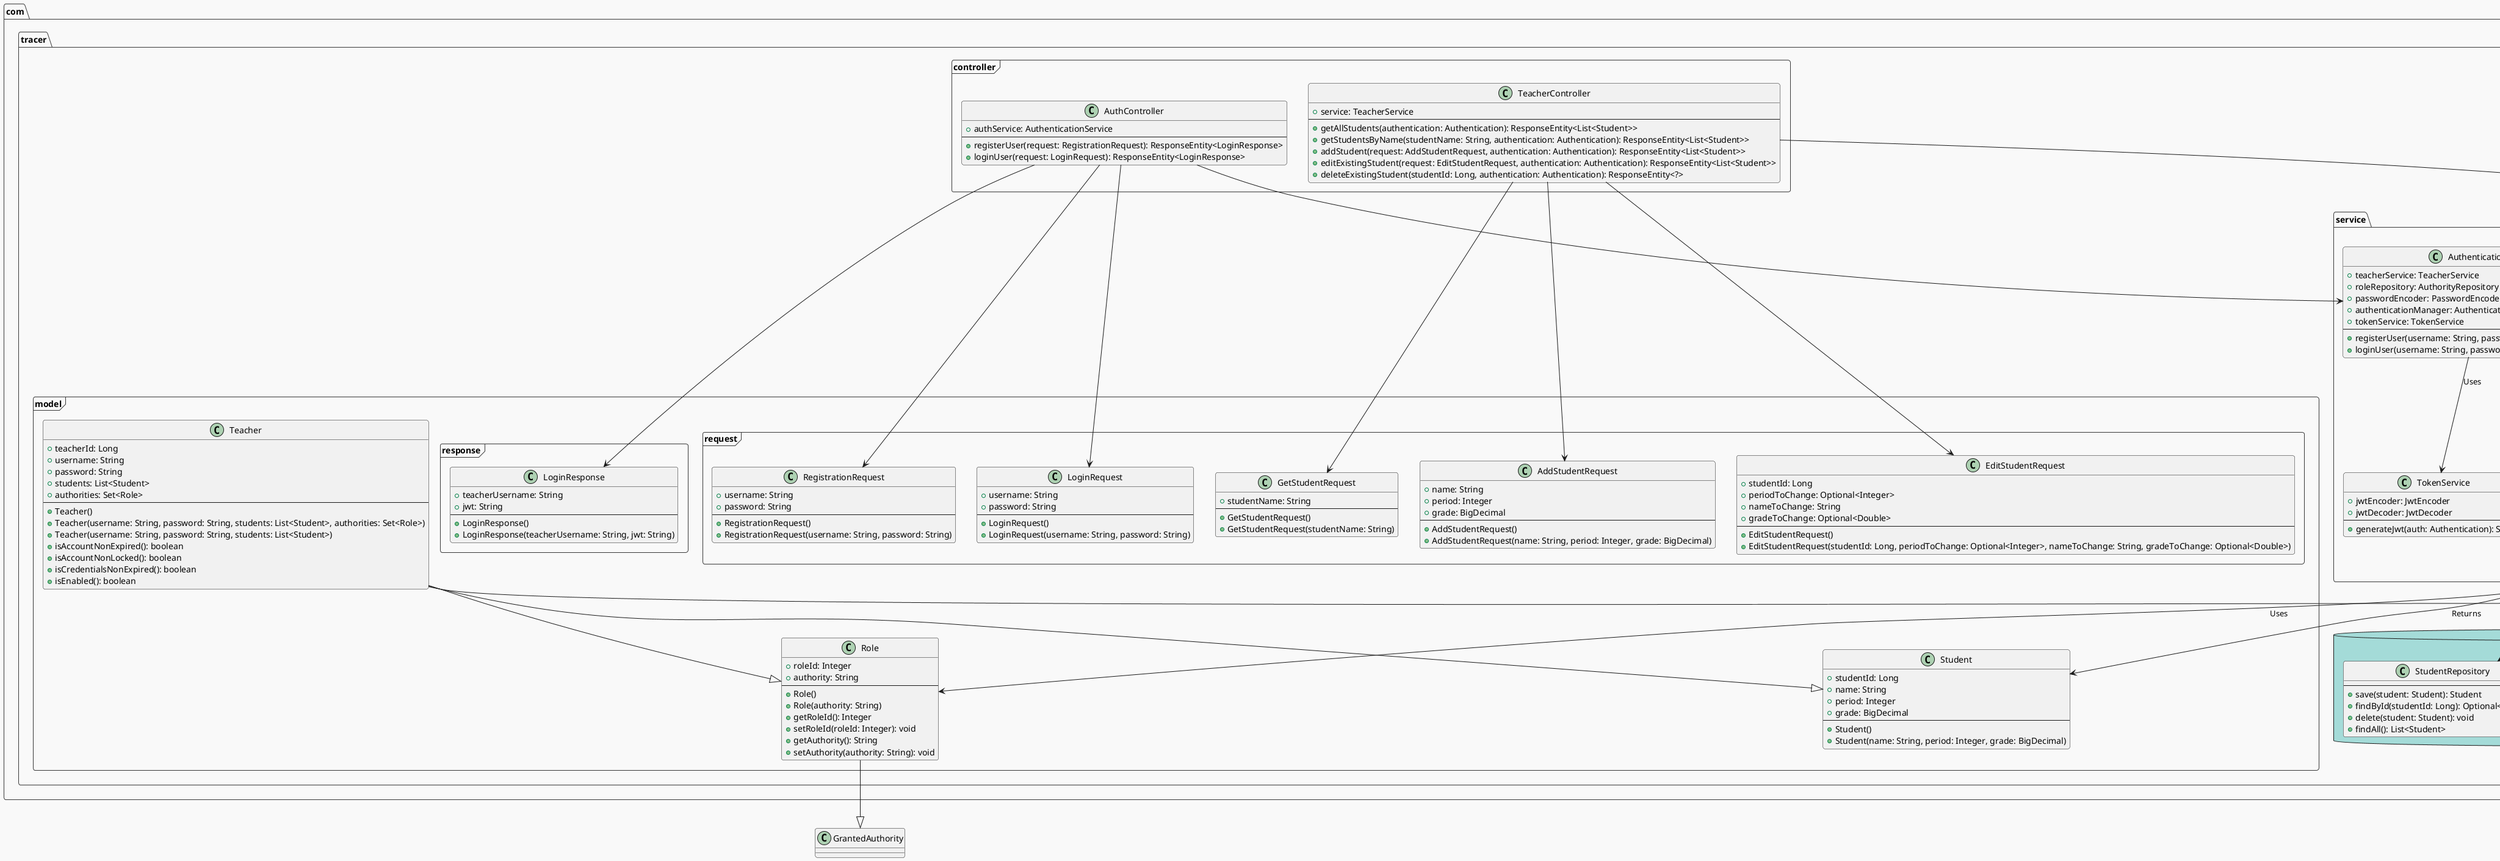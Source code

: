 @startuml

!theme mars

package com.tracer.model <<Frame>>{
    package request <<Frame>>{
        class AddStudentRequest {
            +name: String
            +period: Integer
            +grade: BigDecimal
            --
            +AddStudentRequest()
            +AddStudentRequest(name: String, period: Integer, grade: BigDecimal)
        }

        class EditStudentRequest {
            +studentId: Long
            +periodToChange: Optional<Integer>
            +nameToChange: String
            +gradeToChange: Optional<Double>
            --
            +EditStudentRequest()
            +EditStudentRequest(studentId: Long, periodToChange: Optional<Integer>, nameToChange: String, gradeToChange: Optional<Double>)
        }

        class GetStudentRequest {
            +studentName: String
            --
            +GetStudentRequest()
            +GetStudentRequest(studentName: String)
        }

        class LoginRequest {
            +username: String
            +password: String
            --
            +LoginRequest()
            +LoginRequest(username: String, password: String)
        }

        class RegistrationRequest {
            +username: String
            +password: String
            --
            +RegistrationRequest()
            +RegistrationRequest(username: String, password: String)
        }
    }

    package response <<Frame>>{
        class LoginResponse {
            +teacherUsername: String
            +jwt: String
            --
            +LoginResponse()
            +LoginResponse(teacherUsername: String, jwt: String)
        }
    }

    class Role {
        +roleId: Integer
        +authority: String
        --
        +Role()
        +Role(authority: String)
        +getRoleId(): Integer
        +setRoleId(roleId: Integer): void
        +getAuthority(): String
        +setAuthority(authority: String): void
    }

    class Student {
        +studentId: Long
        +name: String
        +period: Integer
        +grade: BigDecimal
        --
        +Student()
        +Student(name: String, period: Integer, grade: BigDecimal)
    }

    class Teacher {
        +teacherId: Long
        +username: String
        +password: String
        +students: List<Student>
        +authorities: Set<Role>
        --
        +Teacher()
        +Teacher(username: String, password: String, students: List<Student>, authorities: Set<Role>)
        +Teacher(username: String, password: String, students: List<Student>)
        +isAccountNonExpired(): boolean
        +isAccountNonLocked(): boolean
        +isCredentialsNonExpired(): boolean
        +isEnabled(): boolean
    }
}

Role --|> GrantedAuthority
Teacher --|> UserDetails
Teacher --|> Role
Teacher --|> Student

package com.tracer.service <<Service>>{
    class AuthenticationService {
        +teacherService: TeacherService
        +roleRepository: AuthorityRepository
        +passwordEncoder: PasswordEncoder
        +authenticationManager: AuthenticationManager
        +tokenService: TokenService
        --
        +registerUser(username: String, password: String): LoginResponse
        +loginUser(username: String, password: String): LoginResponse
    }

    class TeacherService implements UserDetailsService {
        +teacherRepository: TeacherRepository
        +studentRepository: StudentRepository
        --
        +getAllStudentsByTeacherUsername(username: String): List<Student>
        +getStudentsByName(teacherUsername: String, studentName: String): List<Student>
        +addStudent(request: AddStudentRequest, teacherUsername: String): List<Student>
        +editExistingStudent(request: EditStudentRequest, teacherUsername: String): List<Student>
        +deleteStudent(studentId: Long, teacherUsername: String): void
        +loadUserByUsername(username: String): UserDetails
        +saveNewTeacher(teacher: Teacher): UserDetails
    }

    class TokenService {
        +jwtEncoder: JwtEncoder
        +jwtDecoder: JwtDecoder
        --
        +generateJwt(auth: Authentication): String
    }
}

package com.tracer.repository <<Database>>{
    class StudentRepository {
        --
        +save(student: Student): Student
        +findById(studentId: Long): Optional<Student>
        +delete(student: Student): void
        +findAll(): List<Student>
    }

    class AuthorityRepository {
        --
        +save(role: Role): Role
        +findByAuthority(authority: String): Optional<Role>
    }

    class TeacherRepository {
        --
        +save(teacher: Teacher): Teacher
        +findByUsername(username: String): Optional<Teacher>
    }
}

package com.tracer.controller <<Frame>>{
    class AuthController {
        +authService: AuthenticationService
        --
        +registerUser(request: RegistrationRequest): ResponseEntity<LoginResponse>
        +loginUser(request: LoginRequest): ResponseEntity<LoginResponse>
    }

    class TeacherController {
        +service: TeacherService
        --
        +getAllStudents(authentication: Authentication): ResponseEntity<List<Student>>
        +getStudentsByName(studentName: String, authentication: Authentication): ResponseEntity<List<Student>>
        +addStudent(request: AddStudentRequest, authentication: Authentication): ResponseEntity<List<Student>>
        +editExistingStudent(request: EditStudentRequest, authentication: Authentication): ResponseEntity<List<Student>>
        +deleteExistingStudent(studentId: Long, authentication: Authentication): ResponseEntity<?>
    }
}


TeacherController --> TeacherService
AuthController --> AuthenticationService
TeacherService --> TeacherRepository
TeacherService --> StudentRepository
TeacherService --> UserDetails
TeacherService --> UserDetails
TeacherService --> Student: Returns
TeacherService --> Role: Uses
TeacherService --> AuthorityRepository: Uses
TeacherService --> JwtEncoder: Uses
TeacherService --> JwtDecoder: Uses

AuthenticationService --> TokenService: Uses

AuthController --> RegistrationRequest
AuthController --> LoginRequest
AuthController --> LoginResponse
TeacherController --> AddStudentRequest
TeacherController --> EditStudentRequest
TeacherController --> GetStudentRequest

@enduml
